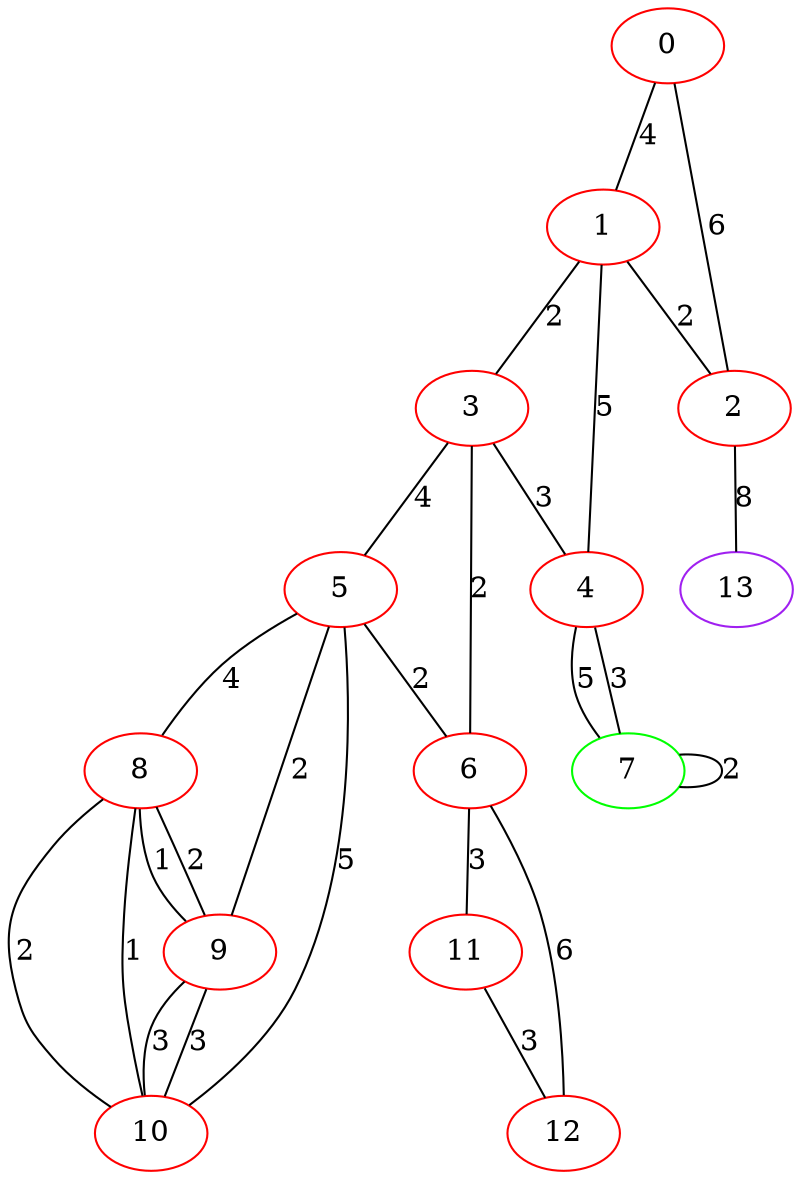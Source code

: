 graph "" {
0 [color=red, weight=1];
1 [color=red, weight=1];
2 [color=red, weight=1];
3 [color=red, weight=1];
4 [color=red, weight=1];
5 [color=red, weight=1];
6 [color=red, weight=1];
7 [color=green, weight=2];
8 [color=red, weight=1];
9 [color=red, weight=1];
10 [color=red, weight=1];
11 [color=red, weight=1];
12 [color=red, weight=1];
13 [color=purple, weight=4];
0 -- 1  [key=0, label=4];
0 -- 2  [key=0, label=6];
1 -- 2  [key=0, label=2];
1 -- 3  [key=0, label=2];
1 -- 4  [key=0, label=5];
2 -- 13  [key=0, label=8];
3 -- 4  [key=0, label=3];
3 -- 5  [key=0, label=4];
3 -- 6  [key=0, label=2];
4 -- 7  [key=0, label=3];
4 -- 7  [key=1, label=5];
5 -- 8  [key=0, label=4];
5 -- 9  [key=0, label=2];
5 -- 10  [key=0, label=5];
5 -- 6  [key=0, label=2];
6 -- 11  [key=0, label=3];
6 -- 12  [key=0, label=6];
7 -- 7  [key=0, label=2];
8 -- 9  [key=0, label=1];
8 -- 9  [key=1, label=2];
8 -- 10  [key=0, label=2];
8 -- 10  [key=1, label=1];
9 -- 10  [key=0, label=3];
9 -- 10  [key=1, label=3];
11 -- 12  [key=0, label=3];
}
